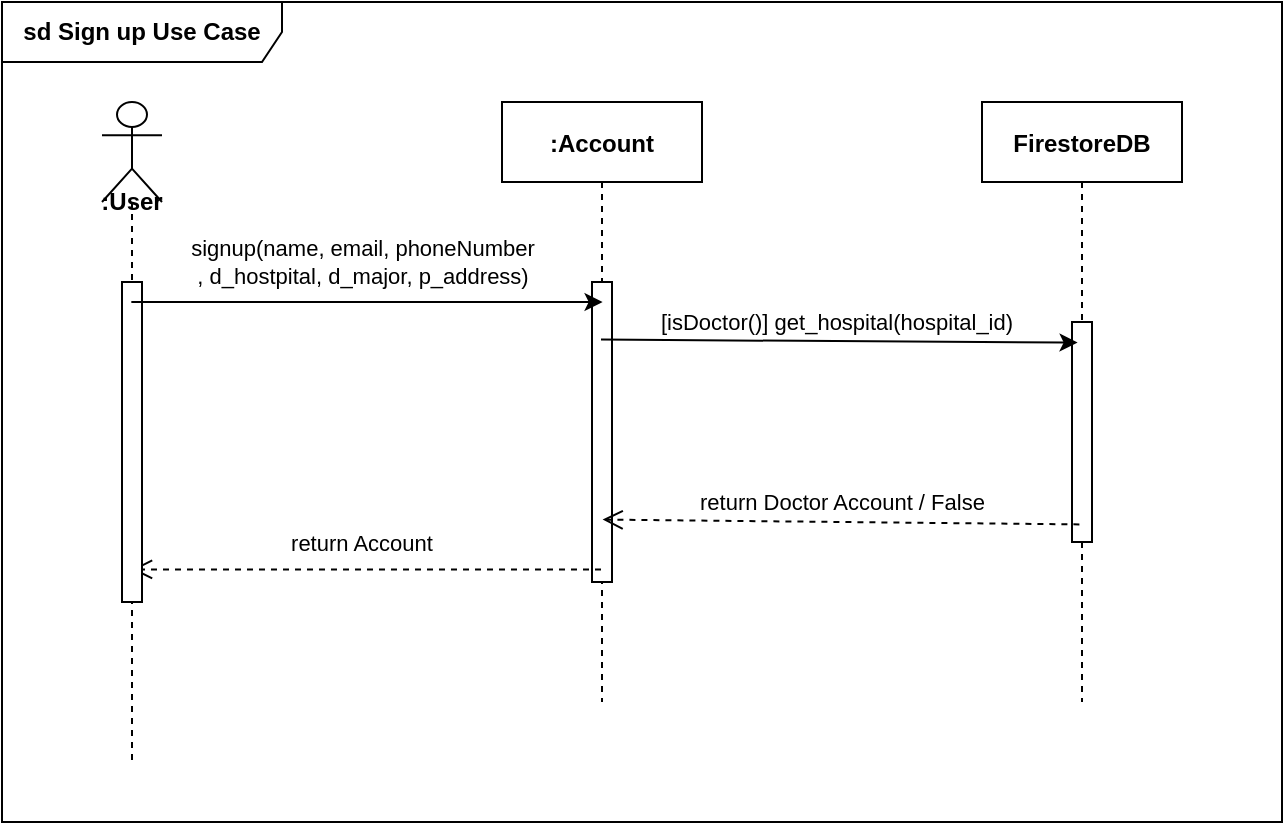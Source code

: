 <mxfile version="13.9.9" type="device"><diagram id="kgpKYQtTHZ0yAKxKKP6v" name="Page-1"><mxGraphModel dx="778" dy="678" grid="1" gridSize="10" guides="1" tooltips="1" connect="1" arrows="1" fold="1" page="1" pageScale="1" pageWidth="850" pageHeight="1100" math="0" shadow="0"><root><mxCell id="0"/><mxCell id="1" parent="0"/><mxCell id="3nuBFxr9cyL0pnOWT2aG-1" value=":Account" style="shape=umlLifeline;perimeter=lifelinePerimeter;container=1;collapsible=0;recursiveResize=0;rounded=0;shadow=0;strokeWidth=1;fontStyle=1" parent="1" vertex="1"><mxGeometry x="280" y="100" width="100" height="300" as="geometry"/></mxCell><mxCell id="yoZbxn-RNsoComxz8OxH-9" value="" style="html=1;points=[];perimeter=orthogonalPerimeter;" vertex="1" parent="3nuBFxr9cyL0pnOWT2aG-1"><mxGeometry x="45" y="90" width="10" height="150" as="geometry"/></mxCell><mxCell id="3nuBFxr9cyL0pnOWT2aG-5" value="FirestoreDB" style="shape=umlLifeline;perimeter=lifelinePerimeter;container=1;collapsible=0;recursiveResize=0;rounded=0;shadow=0;strokeWidth=1;fontStyle=1" parent="1" vertex="1"><mxGeometry x="520" y="100" width="100" height="300" as="geometry"/></mxCell><mxCell id="yoZbxn-RNsoComxz8OxH-10" value="" style="html=1;points=[];perimeter=orthogonalPerimeter;" vertex="1" parent="3nuBFxr9cyL0pnOWT2aG-5"><mxGeometry x="45" y="110" width="10" height="110" as="geometry"/></mxCell><mxCell id="3nuBFxr9cyL0pnOWT2aG-7" value="return Doctor Account / False" style="verticalAlign=bottom;endArrow=open;dashed=1;endSize=8;exitX=0.487;exitY=0.704;shadow=0;strokeWidth=1;entryX=0.503;entryY=0.696;entryDx=0;entryDy=0;entryPerimeter=0;exitDx=0;exitDy=0;exitPerimeter=0;" parent="1" source="3nuBFxr9cyL0pnOWT2aG-5" target="3nuBFxr9cyL0pnOWT2aG-1" edge="1"><mxGeometry x="-0.004" y="-1" relative="1" as="geometry"><mxPoint x="360" y="240.0" as="targetPoint"/><mxPoint x="570" y="240.0" as="sourcePoint"/><mxPoint as="offset"/></mxGeometry></mxCell><mxCell id="3nuBFxr9cyL0pnOWT2aG-10" value="return Account" style="verticalAlign=bottom;endArrow=open;dashed=1;endSize=8;exitX=0.495;exitY=0.779;shadow=0;strokeWidth=1;exitDx=0;exitDy=0;exitPerimeter=0;" parent="1" source="3nuBFxr9cyL0pnOWT2aG-1" target="yoZbxn-RNsoComxz8OxH-3" edge="1"><mxGeometry x="0.018" y="-4" relative="1" as="geometry"><mxPoint x="170" y="270" as="targetPoint"/><mxPoint x="330" y="270" as="sourcePoint"/><mxPoint as="offset"/></mxGeometry></mxCell><mxCell id="yoZbxn-RNsoComxz8OxH-1" value="sd Sign up Use Case" style="shape=umlFrame;whiteSpace=wrap;html=1;width=140;height=30;fontStyle=1" vertex="1" parent="1"><mxGeometry x="30" y="50" width="640" height="410" as="geometry"/></mxCell><mxCell id="yoZbxn-RNsoComxz8OxH-3" value="&lt;b&gt;:User&lt;/b&gt;" style="shape=umlLifeline;participant=umlActor;perimeter=lifelinePerimeter;whiteSpace=wrap;html=1;container=1;collapsible=0;recursiveResize=0;verticalAlign=top;spacingTop=36;outlineConnect=0;size=50;" vertex="1" parent="1"><mxGeometry x="80" y="100" width="30" height="330" as="geometry"/></mxCell><mxCell id="yoZbxn-RNsoComxz8OxH-8" value="" style="html=1;points=[];perimeter=orthogonalPerimeter;" vertex="1" parent="yoZbxn-RNsoComxz8OxH-3"><mxGeometry x="10" y="90" width="10" height="160" as="geometry"/></mxCell><mxCell id="yoZbxn-RNsoComxz8OxH-4" value="" style="endArrow=classic;html=1;entryX=0.503;entryY=0.323;entryDx=0;entryDy=0;entryPerimeter=0;" edge="1" parent="1"><mxGeometry width="50" height="50" relative="1" as="geometry"><mxPoint x="94.667" y="200.0" as="sourcePoint"/><mxPoint x="330.3" y="200.0" as="targetPoint"/></mxGeometry></mxCell><mxCell id="yoZbxn-RNsoComxz8OxH-5" value="signup(name, email, phoneNumber&lt;br&gt;, d_hostpital, d_major, p_address)" style="edgeLabel;html=1;align=center;verticalAlign=middle;resizable=0;points=[];" vertex="1" connectable="0" parent="yoZbxn-RNsoComxz8OxH-4"><mxGeometry x="0.21" y="2" relative="1" as="geometry"><mxPoint x="-27.17" y="-18" as="offset"/></mxGeometry></mxCell><mxCell id="yoZbxn-RNsoComxz8OxH-6" value="" style="endArrow=classic;html=1;entryX=0.478;entryY=0.401;entryDx=0;entryDy=0;entryPerimeter=0;exitX=0.495;exitY=0.396;exitDx=0;exitDy=0;exitPerimeter=0;" edge="1" parent="1" source="3nuBFxr9cyL0pnOWT2aG-1" target="3nuBFxr9cyL0pnOWT2aG-5"><mxGeometry width="50" height="50" relative="1" as="geometry"><mxPoint x="329.997" y="180" as="sourcePoint"/><mxPoint x="550" y="180" as="targetPoint"/></mxGeometry></mxCell><mxCell id="yoZbxn-RNsoComxz8OxH-7" value="[isDoctor()] get_hospital(hospital_id)" style="edgeLabel;html=1;align=center;verticalAlign=middle;resizable=0;points=[];" vertex="1" connectable="0" parent="yoZbxn-RNsoComxz8OxH-6"><mxGeometry x="0.21" y="2" relative="1" as="geometry"><mxPoint x="-27.17" y="-7.71" as="offset"/></mxGeometry></mxCell></root></mxGraphModel></diagram></mxfile>